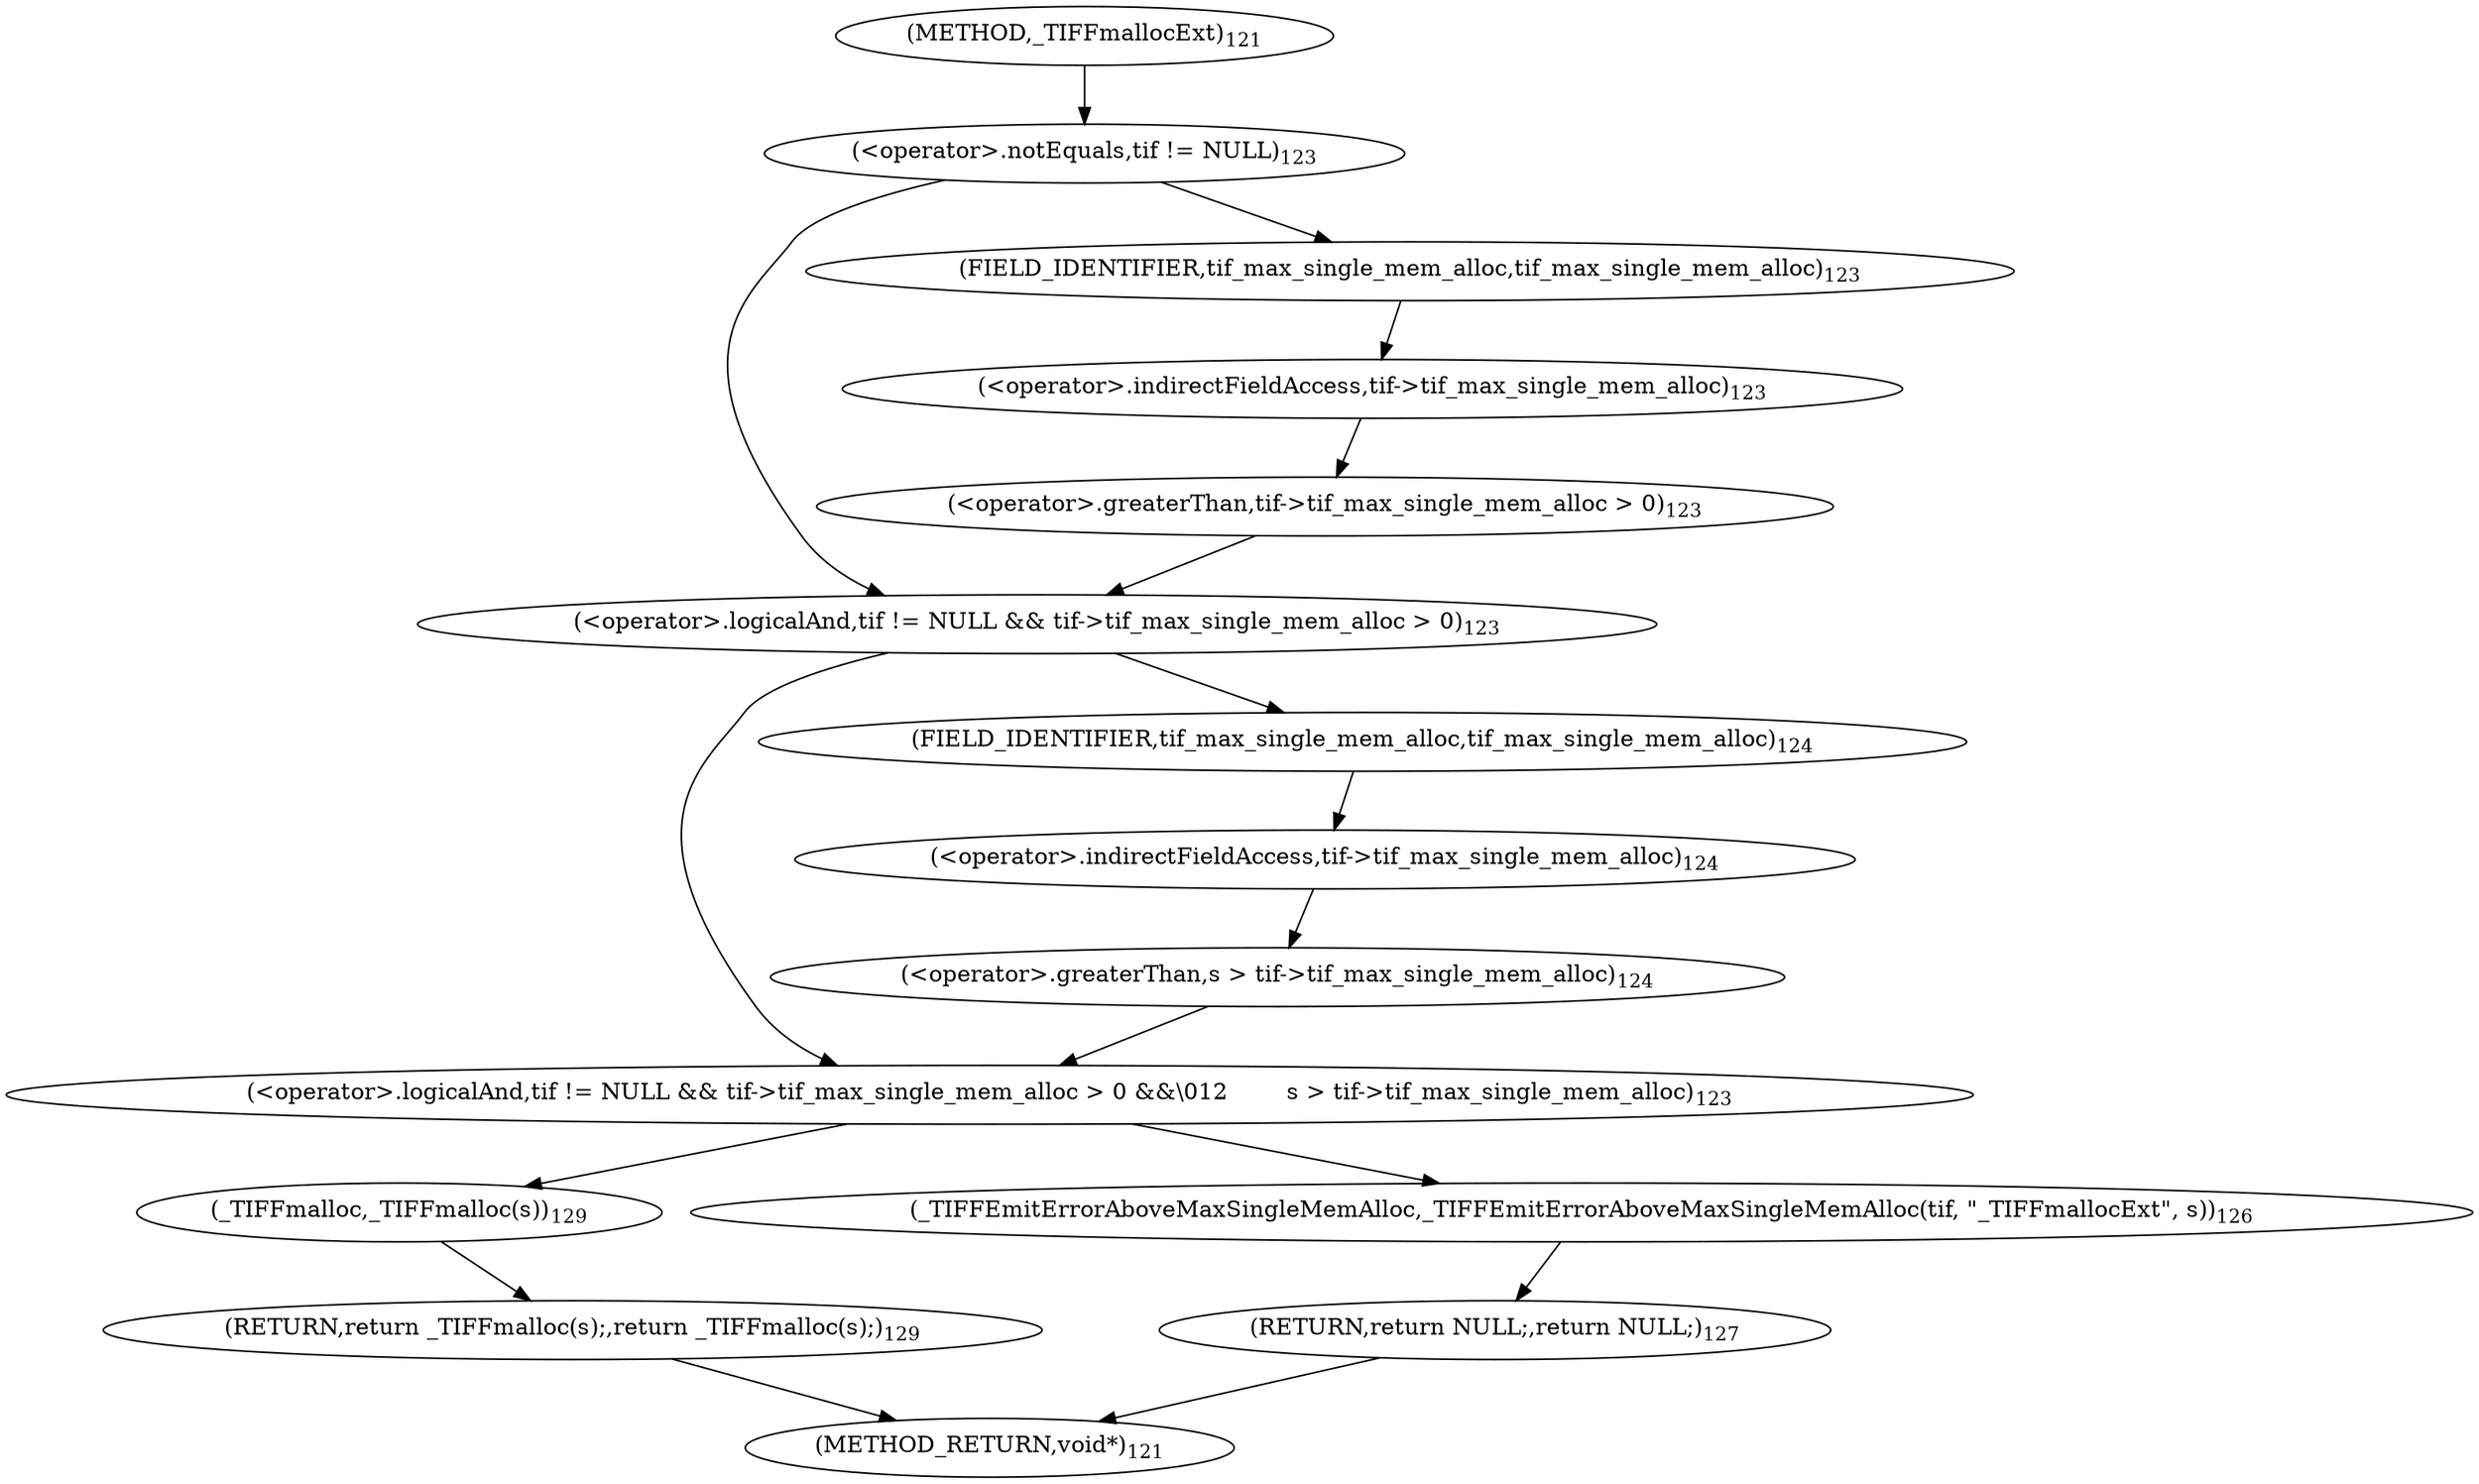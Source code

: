 digraph "_TIFFmallocExt" {  
"207" [label = <(RETURN,return _TIFFmalloc(s);,return _TIFFmalloc(s);)<SUB>129</SUB>> ]
"185" [label = <(&lt;operator&gt;.logicalAnd,tif != NULL &amp;&amp; tif-&gt;tif_max_single_mem_alloc &gt; 0 &amp;&amp;\012        s &gt; tif-&gt;tif_max_single_mem_alloc)<SUB>123</SUB>> ]
"208" [label = <(_TIFFmalloc,_TIFFmalloc(s))<SUB>129</SUB>> ]
"186" [label = <(&lt;operator&gt;.logicalAnd,tif != NULL &amp;&amp; tif-&gt;tif_max_single_mem_alloc &gt; 0)<SUB>123</SUB>> ]
"195" [label = <(&lt;operator&gt;.greaterThan,s &gt; tif-&gt;tif_max_single_mem_alloc)<SUB>124</SUB>> ]
"201" [label = <(_TIFFEmitErrorAboveMaxSingleMemAlloc,_TIFFEmitErrorAboveMaxSingleMemAlloc(tif, &quot;_TIFFmallocExt&quot;, s))<SUB>126</SUB>> ]
"205" [label = <(RETURN,return NULL;,return NULL;)<SUB>127</SUB>> ]
"187" [label = <(&lt;operator&gt;.notEquals,tif != NULL)<SUB>123</SUB>> ]
"190" [label = <(&lt;operator&gt;.greaterThan,tif-&gt;tif_max_single_mem_alloc &gt; 0)<SUB>123</SUB>> ]
"197" [label = <(&lt;operator&gt;.indirectFieldAccess,tif-&gt;tif_max_single_mem_alloc)<SUB>124</SUB>> ]
"191" [label = <(&lt;operator&gt;.indirectFieldAccess,tif-&gt;tif_max_single_mem_alloc)<SUB>123</SUB>> ]
"199" [label = <(FIELD_IDENTIFIER,tif_max_single_mem_alloc,tif_max_single_mem_alloc)<SUB>124</SUB>> ]
"193" [label = <(FIELD_IDENTIFIER,tif_max_single_mem_alloc,tif_max_single_mem_alloc)<SUB>123</SUB>> ]
"180" [label = <(METHOD,_TIFFmallocExt)<SUB>121</SUB>> ]
"210" [label = <(METHOD_RETURN,void*)<SUB>121</SUB>> ]
  "207" -> "210" 
  "185" -> "201" 
  "185" -> "208" 
  "208" -> "207" 
  "186" -> "185" 
  "186" -> "199" 
  "195" -> "185" 
  "201" -> "205" 
  "205" -> "210" 
  "187" -> "186" 
  "187" -> "193" 
  "190" -> "186" 
  "197" -> "195" 
  "191" -> "190" 
  "199" -> "197" 
  "193" -> "191" 
  "180" -> "187" 
}
